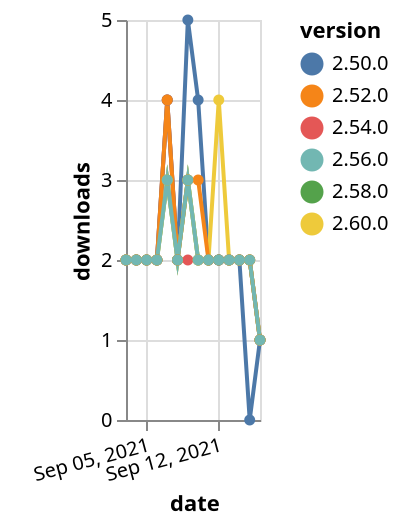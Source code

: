 {"$schema": "https://vega.github.io/schema/vega-lite/v5.json", "description": "A simple bar chart with embedded data.", "data": {"values": [{"date": "2021-09-03", "total": 2483, "delta": 2, "version": "2.54.0"}, {"date": "2021-09-04", "total": 2485, "delta": 2, "version": "2.54.0"}, {"date": "2021-09-05", "total": 2487, "delta": 2, "version": "2.54.0"}, {"date": "2021-09-06", "total": 2489, "delta": 2, "version": "2.54.0"}, {"date": "2021-09-07", "total": 2493, "delta": 4, "version": "2.54.0"}, {"date": "2021-09-08", "total": 2495, "delta": 2, "version": "2.54.0"}, {"date": "2021-09-09", "total": 2497, "delta": 2, "version": "2.54.0"}, {"date": "2021-09-10", "total": 2499, "delta": 2, "version": "2.54.0"}, {"date": "2021-09-11", "total": 2501, "delta": 2, "version": "2.54.0"}, {"date": "2021-09-12", "total": 2503, "delta": 2, "version": "2.54.0"}, {"date": "2021-09-13", "total": 2505, "delta": 2, "version": "2.54.0"}, {"date": "2021-09-14", "total": 2507, "delta": 2, "version": "2.54.0"}, {"date": "2021-09-15", "total": 2509, "delta": 2, "version": "2.54.0"}, {"date": "2021-09-16", "total": 2510, "delta": 1, "version": "2.54.0"}, {"date": "2021-09-03", "total": 3087, "delta": 2, "version": "2.50.0"}, {"date": "2021-09-04", "total": 3089, "delta": 2, "version": "2.50.0"}, {"date": "2021-09-05", "total": 3091, "delta": 2, "version": "2.50.0"}, {"date": "2021-09-06", "total": 3093, "delta": 2, "version": "2.50.0"}, {"date": "2021-09-07", "total": 3097, "delta": 4, "version": "2.50.0"}, {"date": "2021-09-08", "total": 3099, "delta": 2, "version": "2.50.0"}, {"date": "2021-09-09", "total": 3104, "delta": 5, "version": "2.50.0"}, {"date": "2021-09-10", "total": 3108, "delta": 4, "version": "2.50.0"}, {"date": "2021-09-11", "total": 3110, "delta": 2, "version": "2.50.0"}, {"date": "2021-09-12", "total": 3112, "delta": 2, "version": "2.50.0"}, {"date": "2021-09-13", "total": 3114, "delta": 2, "version": "2.50.0"}, {"date": "2021-09-14", "total": 3116, "delta": 2, "version": "2.50.0"}, {"date": "2021-09-15", "total": 3116, "delta": 0, "version": "2.50.0"}, {"date": "2021-09-16", "total": 3117, "delta": 1, "version": "2.50.0"}, {"date": "2021-09-03", "total": 1668, "delta": 2, "version": "2.58.0"}, {"date": "2021-09-04", "total": 1670, "delta": 2, "version": "2.58.0"}, {"date": "2021-09-05", "total": 1672, "delta": 2, "version": "2.58.0"}, {"date": "2021-09-06", "total": 1674, "delta": 2, "version": "2.58.0"}, {"date": "2021-09-07", "total": 1677, "delta": 3, "version": "2.58.0"}, {"date": "2021-09-08", "total": 1679, "delta": 2, "version": "2.58.0"}, {"date": "2021-09-09", "total": 1682, "delta": 3, "version": "2.58.0"}, {"date": "2021-09-10", "total": 1684, "delta": 2, "version": "2.58.0"}, {"date": "2021-09-11", "total": 1686, "delta": 2, "version": "2.58.0"}, {"date": "2021-09-12", "total": 1688, "delta": 2, "version": "2.58.0"}, {"date": "2021-09-13", "total": 1690, "delta": 2, "version": "2.58.0"}, {"date": "2021-09-14", "total": 1692, "delta": 2, "version": "2.58.0"}, {"date": "2021-09-15", "total": 1694, "delta": 2, "version": "2.58.0"}, {"date": "2021-09-16", "total": 1695, "delta": 1, "version": "2.58.0"}, {"date": "2021-09-03", "total": 1489, "delta": 2, "version": "2.60.0"}, {"date": "2021-09-04", "total": 1491, "delta": 2, "version": "2.60.0"}, {"date": "2021-09-05", "total": 1493, "delta": 2, "version": "2.60.0"}, {"date": "2021-09-06", "total": 1495, "delta": 2, "version": "2.60.0"}, {"date": "2021-09-07", "total": 1498, "delta": 3, "version": "2.60.0"}, {"date": "2021-09-08", "total": 1500, "delta": 2, "version": "2.60.0"}, {"date": "2021-09-09", "total": 1503, "delta": 3, "version": "2.60.0"}, {"date": "2021-09-10", "total": 1505, "delta": 2, "version": "2.60.0"}, {"date": "2021-09-11", "total": 1507, "delta": 2, "version": "2.60.0"}, {"date": "2021-09-12", "total": 1511, "delta": 4, "version": "2.60.0"}, {"date": "2021-09-13", "total": 1513, "delta": 2, "version": "2.60.0"}, {"date": "2021-09-14", "total": 1515, "delta": 2, "version": "2.60.0"}, {"date": "2021-09-15", "total": 1517, "delta": 2, "version": "2.60.0"}, {"date": "2021-09-16", "total": 1518, "delta": 1, "version": "2.60.0"}, {"date": "2021-09-03", "total": 2667, "delta": 2, "version": "2.52.0"}, {"date": "2021-09-04", "total": 2669, "delta": 2, "version": "2.52.0"}, {"date": "2021-09-05", "total": 2671, "delta": 2, "version": "2.52.0"}, {"date": "2021-09-06", "total": 2673, "delta": 2, "version": "2.52.0"}, {"date": "2021-09-07", "total": 2677, "delta": 4, "version": "2.52.0"}, {"date": "2021-09-08", "total": 2679, "delta": 2, "version": "2.52.0"}, {"date": "2021-09-09", "total": 2682, "delta": 3, "version": "2.52.0"}, {"date": "2021-09-10", "total": 2685, "delta": 3, "version": "2.52.0"}, {"date": "2021-09-11", "total": 2687, "delta": 2, "version": "2.52.0"}, {"date": "2021-09-12", "total": 2689, "delta": 2, "version": "2.52.0"}, {"date": "2021-09-13", "total": 2691, "delta": 2, "version": "2.52.0"}, {"date": "2021-09-14", "total": 2693, "delta": 2, "version": "2.52.0"}, {"date": "2021-09-15", "total": 2695, "delta": 2, "version": "2.52.0"}, {"date": "2021-09-16", "total": 2696, "delta": 1, "version": "2.52.0"}, {"date": "2021-09-03", "total": 2082, "delta": 2, "version": "2.56.0"}, {"date": "2021-09-04", "total": 2084, "delta": 2, "version": "2.56.0"}, {"date": "2021-09-05", "total": 2086, "delta": 2, "version": "2.56.0"}, {"date": "2021-09-06", "total": 2088, "delta": 2, "version": "2.56.0"}, {"date": "2021-09-07", "total": 2091, "delta": 3, "version": "2.56.0"}, {"date": "2021-09-08", "total": 2093, "delta": 2, "version": "2.56.0"}, {"date": "2021-09-09", "total": 2096, "delta": 3, "version": "2.56.0"}, {"date": "2021-09-10", "total": 2098, "delta": 2, "version": "2.56.0"}, {"date": "2021-09-11", "total": 2100, "delta": 2, "version": "2.56.0"}, {"date": "2021-09-12", "total": 2102, "delta": 2, "version": "2.56.0"}, {"date": "2021-09-13", "total": 2104, "delta": 2, "version": "2.56.0"}, {"date": "2021-09-14", "total": 2106, "delta": 2, "version": "2.56.0"}, {"date": "2021-09-15", "total": 2108, "delta": 2, "version": "2.56.0"}, {"date": "2021-09-16", "total": 2109, "delta": 1, "version": "2.56.0"}]}, "width": "container", "mark": {"type": "line", "point": {"filled": true}}, "encoding": {"x": {"field": "date", "type": "temporal", "timeUnit": "yearmonthdate", "title": "date", "axis": {"labelAngle": -15}}, "y": {"field": "delta", "type": "quantitative", "title": "downloads"}, "color": {"field": "version", "type": "nominal"}, "tooltip": {"field": "delta"}}}